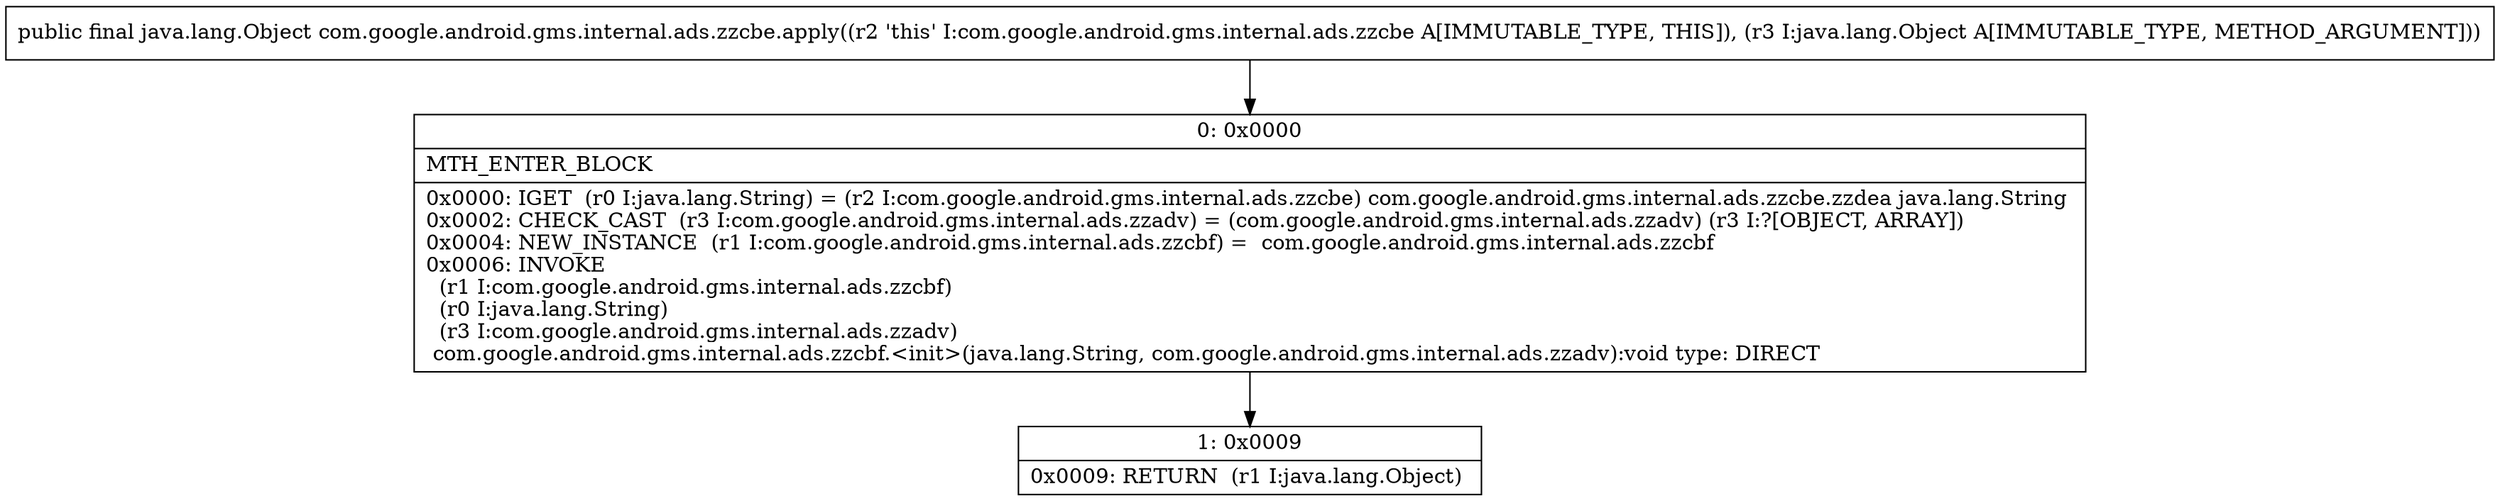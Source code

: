 digraph "CFG forcom.google.android.gms.internal.ads.zzcbe.apply(Ljava\/lang\/Object;)Ljava\/lang\/Object;" {
Node_0 [shape=record,label="{0\:\ 0x0000|MTH_ENTER_BLOCK\l|0x0000: IGET  (r0 I:java.lang.String) = (r2 I:com.google.android.gms.internal.ads.zzcbe) com.google.android.gms.internal.ads.zzcbe.zzdea java.lang.String \l0x0002: CHECK_CAST  (r3 I:com.google.android.gms.internal.ads.zzadv) = (com.google.android.gms.internal.ads.zzadv) (r3 I:?[OBJECT, ARRAY]) \l0x0004: NEW_INSTANCE  (r1 I:com.google.android.gms.internal.ads.zzcbf) =  com.google.android.gms.internal.ads.zzcbf \l0x0006: INVOKE  \l  (r1 I:com.google.android.gms.internal.ads.zzcbf)\l  (r0 I:java.lang.String)\l  (r3 I:com.google.android.gms.internal.ads.zzadv)\l com.google.android.gms.internal.ads.zzcbf.\<init\>(java.lang.String, com.google.android.gms.internal.ads.zzadv):void type: DIRECT \l}"];
Node_1 [shape=record,label="{1\:\ 0x0009|0x0009: RETURN  (r1 I:java.lang.Object) \l}"];
MethodNode[shape=record,label="{public final java.lang.Object com.google.android.gms.internal.ads.zzcbe.apply((r2 'this' I:com.google.android.gms.internal.ads.zzcbe A[IMMUTABLE_TYPE, THIS]), (r3 I:java.lang.Object A[IMMUTABLE_TYPE, METHOD_ARGUMENT])) }"];
MethodNode -> Node_0;
Node_0 -> Node_1;
}

